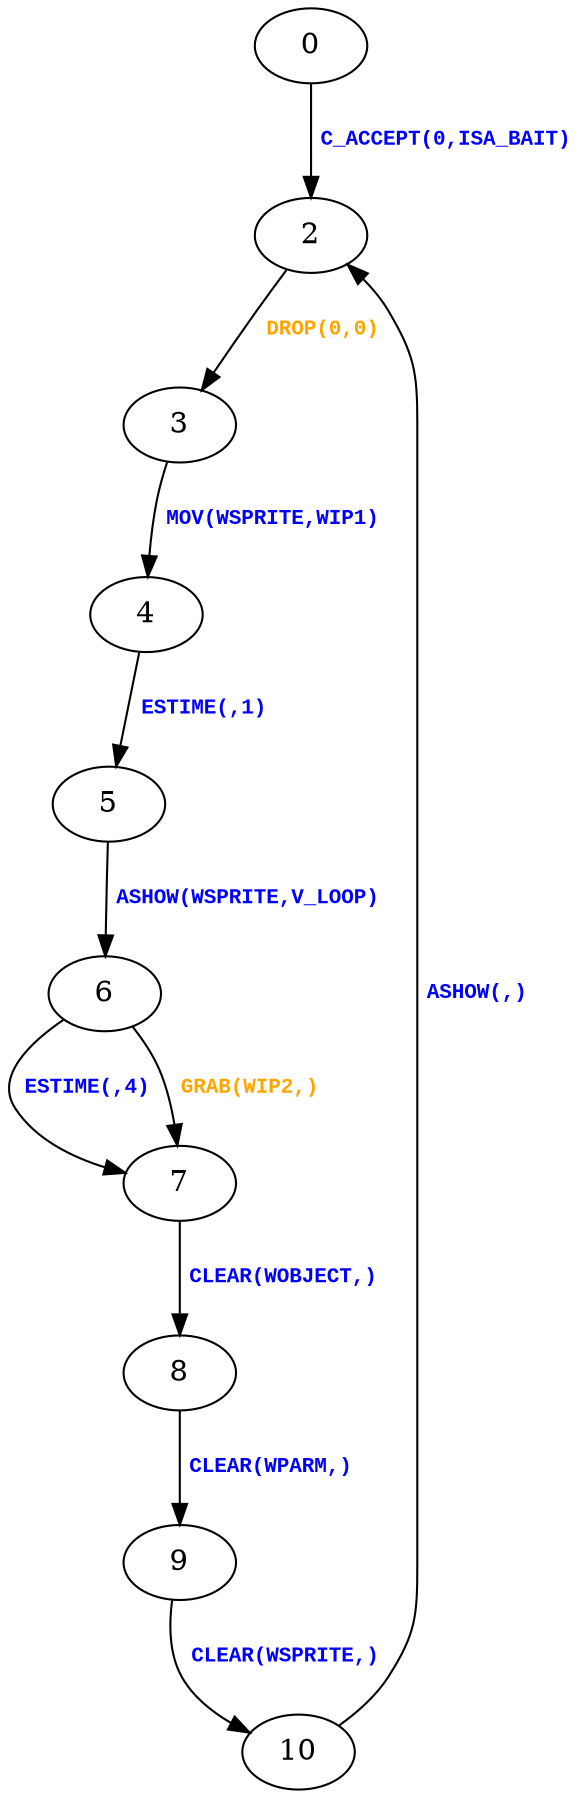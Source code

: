 digraph {
 node [shape=oval];
"0" -> "2"[fontcolor=blue, label=< <table border="0"><tr><td><font face="Courier New" point-size="10"><b>C_ACCEPT(0,ISA_BAIT)<br align="left"/></b></font></td></tr>
</table>>];
"10" -> "2"[fontcolor=blue, label=< <table border="0"><tr><td><font face="Courier New" point-size="10"><b>ASHOW(,)<br align="left"/></b></font></td></tr>
</table>>];
"2" -> "3"[fontcolor=orange, label=< <table border="0"><tr><td><font face="Courier New" point-size="10"><b>DROP(0,0)<br align="left"/></b></font></td></tr>
</table>>];
"3" -> "4"[fontcolor=blue, label=< <table border="0"><tr><td><font face="Courier New" point-size="10"><b>MOV(WSPRITE,WIP1)<br align="left"/></b></font></td></tr>
</table>>];
"4" -> "5"[fontcolor=blue, label=< <table border="0"><tr><td><font face="Courier New" point-size="10"><b>ESTIME(,1)<br align="left"/></b></font></td></tr>
</table>>];
"5" -> "6"[fontcolor=blue, label=< <table border="0"><tr><td><font face="Courier New" point-size="10"><b>ASHOW(WSPRITE,V_LOOP)<br align="left"/></b></font></td></tr>
</table>>];
"6" -> "7"[fontcolor=blue, label=< <table border="0"><tr><td><font face="Courier New" point-size="10"><b>ESTIME(,4)<br align="left"/></b></font></td></tr>
</table>>];
"6" -> "7"[fontcolor=orange, label=< <table border="0"><tr><td><font face="Courier New" point-size="10"><b>GRAB(WIP2,)<br align="left"/></b></font></td></tr>
</table>>];
"7" -> "8"[fontcolor=blue, label=< <table border="0"><tr><td><font face="Courier New" point-size="10"><b>CLEAR(WOBJECT,)<br align="left"/></b></font></td></tr>
</table>>];
"8" -> "9"[fontcolor=blue, label=< <table border="0"><tr><td><font face="Courier New" point-size="10"><b>CLEAR(WPARM,)<br align="left"/></b></font></td></tr>
</table>>];
"9" -> "10"[fontcolor=blue, label=< <table border="0"><tr><td><font face="Courier New" point-size="10"><b>CLEAR(WSPRITE,)<br align="left"/></b></font></td></tr>
</table>>];
}
